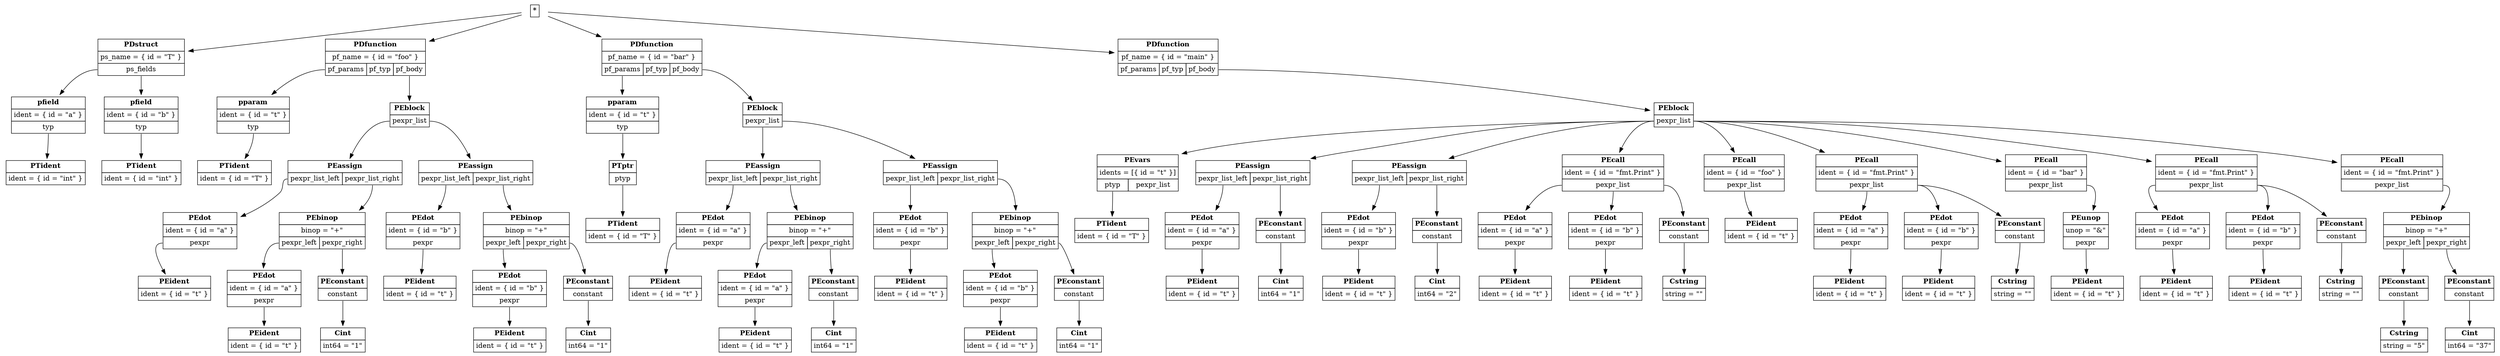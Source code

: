 digraph ast {
node [shape=plaintext];
root [label=<<table border='0' cellborder='1' cellspacing='0' cellpadding='4'><tr ><td colspan = '1'><b >*</b></td></tr></table>>]
PDstruct_1 [label=<<table border='0' cellborder='1' cellspacing='0' cellpadding='4'><tr ><td colspan = '1'><b >PDstruct</b></td></tr><tr ><td colspan = '1'>ps_name = { id = "T" }</td></tr><tr ><td port='ps_fields'>ps_fields</td></tr></table>>]
root -> PDstruct_1
pfield_2 [label=<<table border='0' cellborder='1' cellspacing='0' cellpadding='4'><tr ><td colspan = '1'><b >pfield</b></td></tr><tr ><td colspan = '1'>ident = { id = "a" }</td></tr><tr ><td port='typ'>typ</td></tr></table>>]
PDstruct_1:ps_fields -> pfield_2
PTident_3 [label=<<table border='0' cellborder='1' cellspacing='0' cellpadding='4'><tr ><td colspan = '1'><b >PTident</b></td></tr><tr ><td colspan = '1'>ident = { id = "int" }</td></tr></table>>]
pfield_2:typ -> PTident_3
pfield_4 [label=<<table border='0' cellborder='1' cellspacing='0' cellpadding='4'><tr ><td colspan = '1'><b >pfield</b></td></tr><tr ><td colspan = '1'>ident = { id = "b" }</td></tr><tr ><td port='typ'>typ</td></tr></table>>]
PDstruct_1:ps_fields -> pfield_4
PTident_5 [label=<<table border='0' cellborder='1' cellspacing='0' cellpadding='4'><tr ><td colspan = '1'><b >PTident</b></td></tr><tr ><td colspan = '1'>ident = { id = "int" }</td></tr></table>>]
pfield_4:typ -> PTident_5
PDfunction_6 [label=<<table border='0' cellborder='1' cellspacing='0' cellpadding='4'><tr ><td colspan = '3'><b >PDfunction</b></td></tr><tr ><td colspan = '3'>pf_name = { id = "foo" }</td></tr><tr ><td port='pf_params'>pf_params</td><td port='pf_typ'>pf_typ</td><td port='pf_body'>pf_body</td></tr></table>>]
root -> PDfunction_6
pparam_7 [label=<<table border='0' cellborder='1' cellspacing='0' cellpadding='4'><tr ><td colspan = '1'><b >pparam</b></td></tr><tr ><td colspan = '1'>ident = { id = "t" }</td></tr><tr ><td port='typ'>typ</td></tr></table>>]
PDfunction_6:pf_params -> pparam_7
PTident_8 [label=<<table border='0' cellborder='1' cellspacing='0' cellpadding='4'><tr ><td colspan = '1'><b >PTident</b></td></tr><tr ><td colspan = '1'>ident = { id = "T" }</td></tr></table>>]
pparam_7:typ -> PTident_8
PEblock_9 [label=<<table border='0' cellborder='1' cellspacing='0' cellpadding='4'><tr ><td colspan = '1'><b >PEblock</b></td></tr><tr ><td port='pexpr_list'>pexpr_list</td></tr></table>>]
PDfunction_6:pf_body -> PEblock_9
PEassign_10 [label=<<table border='0' cellborder='1' cellspacing='0' cellpadding='4'><tr ><td colspan = '2'><b >PEassign</b></td></tr><tr ><td port='pexpr_list_left'>pexpr_list_left</td><td port='pexpr_list_right'>pexpr_list_right</td></tr></table>>]
PEblock_9:pexpr_list -> PEassign_10
PEdot_11 [label=<<table border='0' cellborder='1' cellspacing='0' cellpadding='4'><tr ><td colspan = '1'><b >PEdot</b></td></tr><tr ><td colspan = '1'>ident = { id = "a" }</td></tr><tr ><td port='pexpr'>pexpr</td></tr></table>>]
PEassign_10:pexpr_list_left -> PEdot_11
PEident_12 [label=<<table border='0' cellborder='1' cellspacing='0' cellpadding='4'><tr ><td colspan = '1'><b >PEident</b></td></tr><tr ><td colspan = '1'>ident = { id = "t" }</td></tr></table>>]
PEdot_11:pexpr -> PEident_12
PEbinop_13 [label=<<table border='0' cellborder='1' cellspacing='0' cellpadding='4'><tr ><td colspan = '2'><b >PEbinop</b></td></tr><tr ><td colspan = '2'>binop = "+"</td></tr><tr ><td port='pexpr_left'>pexpr_left</td><td port='pexpr_right'>pexpr_right</td></tr></table>>]
PEassign_10:pexpr_list_right -> PEbinop_13
PEdot_14 [label=<<table border='0' cellborder='1' cellspacing='0' cellpadding='4'><tr ><td colspan = '1'><b >PEdot</b></td></tr><tr ><td colspan = '1'>ident = { id = "a" }</td></tr><tr ><td port='pexpr'>pexpr</td></tr></table>>]
PEbinop_13:pexpr_left -> PEdot_14
PEident_15 [label=<<table border='0' cellborder='1' cellspacing='0' cellpadding='4'><tr ><td colspan = '1'><b >PEident</b></td></tr><tr ><td colspan = '1'>ident = { id = "t" }</td></tr></table>>]
PEdot_14:pexpr -> PEident_15
PEconstant_16 [label=<<table border='0' cellborder='1' cellspacing='0' cellpadding='4'><tr ><td colspan = '1'><b >PEconstant</b></td></tr><tr ><td port='constant'>constant</td></tr></table>>]
PEbinop_13:pexpr_right -> PEconstant_16
Cint_17 [label=<<table border='0' cellborder='1' cellspacing='0' cellpadding='4'><tr ><td colspan = '1'><b >Cint</b></td></tr><tr ><td colspan = '1'>int64 = "1"</td></tr></table>>]
PEconstant_16:constant -> Cint_17
PEassign_18 [label=<<table border='0' cellborder='1' cellspacing='0' cellpadding='4'><tr ><td colspan = '2'><b >PEassign</b></td></tr><tr ><td port='pexpr_list_left'>pexpr_list_left</td><td port='pexpr_list_right'>pexpr_list_right</td></tr></table>>]
PEblock_9:pexpr_list -> PEassign_18
PEdot_19 [label=<<table border='0' cellborder='1' cellspacing='0' cellpadding='4'><tr ><td colspan = '1'><b >PEdot</b></td></tr><tr ><td colspan = '1'>ident = { id = "b" }</td></tr><tr ><td port='pexpr'>pexpr</td></tr></table>>]
PEassign_18:pexpr_list_left -> PEdot_19
PEident_20 [label=<<table border='0' cellborder='1' cellspacing='0' cellpadding='4'><tr ><td colspan = '1'><b >PEident</b></td></tr><tr ><td colspan = '1'>ident = { id = "t" }</td></tr></table>>]
PEdot_19:pexpr -> PEident_20
PEbinop_21 [label=<<table border='0' cellborder='1' cellspacing='0' cellpadding='4'><tr ><td colspan = '2'><b >PEbinop</b></td></tr><tr ><td colspan = '2'>binop = "+"</td></tr><tr ><td port='pexpr_left'>pexpr_left</td><td port='pexpr_right'>pexpr_right</td></tr></table>>]
PEassign_18:pexpr_list_right -> PEbinop_21
PEdot_22 [label=<<table border='0' cellborder='1' cellspacing='0' cellpadding='4'><tr ><td colspan = '1'><b >PEdot</b></td></tr><tr ><td colspan = '1'>ident = { id = "b" }</td></tr><tr ><td port='pexpr'>pexpr</td></tr></table>>]
PEbinop_21:pexpr_left -> PEdot_22
PEident_23 [label=<<table border='0' cellborder='1' cellspacing='0' cellpadding='4'><tr ><td colspan = '1'><b >PEident</b></td></tr><tr ><td colspan = '1'>ident = { id = "t" }</td></tr></table>>]
PEdot_22:pexpr -> PEident_23
PEconstant_24 [label=<<table border='0' cellborder='1' cellspacing='0' cellpadding='4'><tr ><td colspan = '1'><b >PEconstant</b></td></tr><tr ><td port='constant'>constant</td></tr></table>>]
PEbinop_21:pexpr_right -> PEconstant_24
Cint_25 [label=<<table border='0' cellborder='1' cellspacing='0' cellpadding='4'><tr ><td colspan = '1'><b >Cint</b></td></tr><tr ><td colspan = '1'>int64 = "1"</td></tr></table>>]
PEconstant_24:constant -> Cint_25
PDfunction_26 [label=<<table border='0' cellborder='1' cellspacing='0' cellpadding='4'><tr ><td colspan = '3'><b >PDfunction</b></td></tr><tr ><td colspan = '3'>pf_name = { id = "bar" }</td></tr><tr ><td port='pf_params'>pf_params</td><td port='pf_typ'>pf_typ</td><td port='pf_body'>pf_body</td></tr></table>>]
root -> PDfunction_26
pparam_27 [label=<<table border='0' cellborder='1' cellspacing='0' cellpadding='4'><tr ><td colspan = '1'><b >pparam</b></td></tr><tr ><td colspan = '1'>ident = { id = "t" }</td></tr><tr ><td port='typ'>typ</td></tr></table>>]
PDfunction_26:pf_params -> pparam_27
PTptr_28 [label=<<table border='0' cellborder='1' cellspacing='0' cellpadding='4'><tr ><td colspan = '1'><b >PTptr</b></td></tr><tr ><td port='ptyp'>ptyp</td></tr></table>>]
pparam_27:typ -> PTptr_28
PTident_29 [label=<<table border='0' cellborder='1' cellspacing='0' cellpadding='4'><tr ><td colspan = '1'><b >PTident</b></td></tr><tr ><td colspan = '1'>ident = { id = "T" }</td></tr></table>>]
PTptr_28:ptyp -> PTident_29
PEblock_30 [label=<<table border='0' cellborder='1' cellspacing='0' cellpadding='4'><tr ><td colspan = '1'><b >PEblock</b></td></tr><tr ><td port='pexpr_list'>pexpr_list</td></tr></table>>]
PDfunction_26:pf_body -> PEblock_30
PEassign_31 [label=<<table border='0' cellborder='1' cellspacing='0' cellpadding='4'><tr ><td colspan = '2'><b >PEassign</b></td></tr><tr ><td port='pexpr_list_left'>pexpr_list_left</td><td port='pexpr_list_right'>pexpr_list_right</td></tr></table>>]
PEblock_30:pexpr_list -> PEassign_31
PEdot_32 [label=<<table border='0' cellborder='1' cellspacing='0' cellpadding='4'><tr ><td colspan = '1'><b >PEdot</b></td></tr><tr ><td colspan = '1'>ident = { id = "a" }</td></tr><tr ><td port='pexpr'>pexpr</td></tr></table>>]
PEassign_31:pexpr_list_left -> PEdot_32
PEident_33 [label=<<table border='0' cellborder='1' cellspacing='0' cellpadding='4'><tr ><td colspan = '1'><b >PEident</b></td></tr><tr ><td colspan = '1'>ident = { id = "t" }</td></tr></table>>]
PEdot_32:pexpr -> PEident_33
PEbinop_34 [label=<<table border='0' cellborder='1' cellspacing='0' cellpadding='4'><tr ><td colspan = '2'><b >PEbinop</b></td></tr><tr ><td colspan = '2'>binop = "+"</td></tr><tr ><td port='pexpr_left'>pexpr_left</td><td port='pexpr_right'>pexpr_right</td></tr></table>>]
PEassign_31:pexpr_list_right -> PEbinop_34
PEdot_35 [label=<<table border='0' cellborder='1' cellspacing='0' cellpadding='4'><tr ><td colspan = '1'><b >PEdot</b></td></tr><tr ><td colspan = '1'>ident = { id = "a" }</td></tr><tr ><td port='pexpr'>pexpr</td></tr></table>>]
PEbinop_34:pexpr_left -> PEdot_35
PEident_36 [label=<<table border='0' cellborder='1' cellspacing='0' cellpadding='4'><tr ><td colspan = '1'><b >PEident</b></td></tr><tr ><td colspan = '1'>ident = { id = "t" }</td></tr></table>>]
PEdot_35:pexpr -> PEident_36
PEconstant_37 [label=<<table border='0' cellborder='1' cellspacing='0' cellpadding='4'><tr ><td colspan = '1'><b >PEconstant</b></td></tr><tr ><td port='constant'>constant</td></tr></table>>]
PEbinop_34:pexpr_right -> PEconstant_37
Cint_38 [label=<<table border='0' cellborder='1' cellspacing='0' cellpadding='4'><tr ><td colspan = '1'><b >Cint</b></td></tr><tr ><td colspan = '1'>int64 = "1"</td></tr></table>>]
PEconstant_37:constant -> Cint_38
PEassign_39 [label=<<table border='0' cellborder='1' cellspacing='0' cellpadding='4'><tr ><td colspan = '2'><b >PEassign</b></td></tr><tr ><td port='pexpr_list_left'>pexpr_list_left</td><td port='pexpr_list_right'>pexpr_list_right</td></tr></table>>]
PEblock_30:pexpr_list -> PEassign_39
PEdot_40 [label=<<table border='0' cellborder='1' cellspacing='0' cellpadding='4'><tr ><td colspan = '1'><b >PEdot</b></td></tr><tr ><td colspan = '1'>ident = { id = "b" }</td></tr><tr ><td port='pexpr'>pexpr</td></tr></table>>]
PEassign_39:pexpr_list_left -> PEdot_40
PEident_41 [label=<<table border='0' cellborder='1' cellspacing='0' cellpadding='4'><tr ><td colspan = '1'><b >PEident</b></td></tr><tr ><td colspan = '1'>ident = { id = "t" }</td></tr></table>>]
PEdot_40:pexpr -> PEident_41
PEbinop_42 [label=<<table border='0' cellborder='1' cellspacing='0' cellpadding='4'><tr ><td colspan = '2'><b >PEbinop</b></td></tr><tr ><td colspan = '2'>binop = "+"</td></tr><tr ><td port='pexpr_left'>pexpr_left</td><td port='pexpr_right'>pexpr_right</td></tr></table>>]
PEassign_39:pexpr_list_right -> PEbinop_42
PEdot_43 [label=<<table border='0' cellborder='1' cellspacing='0' cellpadding='4'><tr ><td colspan = '1'><b >PEdot</b></td></tr><tr ><td colspan = '1'>ident = { id = "b" }</td></tr><tr ><td port='pexpr'>pexpr</td></tr></table>>]
PEbinop_42:pexpr_left -> PEdot_43
PEident_44 [label=<<table border='0' cellborder='1' cellspacing='0' cellpadding='4'><tr ><td colspan = '1'><b >PEident</b></td></tr><tr ><td colspan = '1'>ident = { id = "t" }</td></tr></table>>]
PEdot_43:pexpr -> PEident_44
PEconstant_45 [label=<<table border='0' cellborder='1' cellspacing='0' cellpadding='4'><tr ><td colspan = '1'><b >PEconstant</b></td></tr><tr ><td port='constant'>constant</td></tr></table>>]
PEbinop_42:pexpr_right -> PEconstant_45
Cint_46 [label=<<table border='0' cellborder='1' cellspacing='0' cellpadding='4'><tr ><td colspan = '1'><b >Cint</b></td></tr><tr ><td colspan = '1'>int64 = "1"</td></tr></table>>]
PEconstant_45:constant -> Cint_46
PDfunction_47 [label=<<table border='0' cellborder='1' cellspacing='0' cellpadding='4'><tr ><td colspan = '3'><b >PDfunction</b></td></tr><tr ><td colspan = '3'>pf_name = { id = "main" }</td></tr><tr ><td port='pf_params'>pf_params</td><td port='pf_typ'>pf_typ</td><td port='pf_body'>pf_body</td></tr></table>>]
root -> PDfunction_47
PEblock_48 [label=<<table border='0' cellborder='1' cellspacing='0' cellpadding='4'><tr ><td colspan = '1'><b >PEblock</b></td></tr><tr ><td port='pexpr_list'>pexpr_list</td></tr></table>>]
PDfunction_47:pf_body -> PEblock_48
PEvars_49 [label=<<table border='0' cellborder='1' cellspacing='0' cellpadding='4'><tr ><td colspan = '2'><b >PEvars</b></td></tr><tr ><td colspan = '2'>idents = [{ id = "t" }]</td></tr><tr ><td port='ptyp'>ptyp</td><td port='pexpr_list'>pexpr_list</td></tr></table>>]
PEblock_48:pexpr_list -> PEvars_49
PTident_50 [label=<<table border='0' cellborder='1' cellspacing='0' cellpadding='4'><tr ><td colspan = '1'><b >PTident</b></td></tr><tr ><td colspan = '1'>ident = { id = "T" }</td></tr></table>>]
PEvars_49:ptyp -> PTident_50
PEassign_51 [label=<<table border='0' cellborder='1' cellspacing='0' cellpadding='4'><tr ><td colspan = '2'><b >PEassign</b></td></tr><tr ><td port='pexpr_list_left'>pexpr_list_left</td><td port='pexpr_list_right'>pexpr_list_right</td></tr></table>>]
PEblock_48:pexpr_list -> PEassign_51
PEdot_52 [label=<<table border='0' cellborder='1' cellspacing='0' cellpadding='4'><tr ><td colspan = '1'><b >PEdot</b></td></tr><tr ><td colspan = '1'>ident = { id = "a" }</td></tr><tr ><td port='pexpr'>pexpr</td></tr></table>>]
PEassign_51:pexpr_list_left -> PEdot_52
PEident_53 [label=<<table border='0' cellborder='1' cellspacing='0' cellpadding='4'><tr ><td colspan = '1'><b >PEident</b></td></tr><tr ><td colspan = '1'>ident = { id = "t" }</td></tr></table>>]
PEdot_52:pexpr -> PEident_53
PEconstant_54 [label=<<table border='0' cellborder='1' cellspacing='0' cellpadding='4'><tr ><td colspan = '1'><b >PEconstant</b></td></tr><tr ><td port='constant'>constant</td></tr></table>>]
PEassign_51:pexpr_list_right -> PEconstant_54
Cint_55 [label=<<table border='0' cellborder='1' cellspacing='0' cellpadding='4'><tr ><td colspan = '1'><b >Cint</b></td></tr><tr ><td colspan = '1'>int64 = "1"</td></tr></table>>]
PEconstant_54:constant -> Cint_55
PEassign_56 [label=<<table border='0' cellborder='1' cellspacing='0' cellpadding='4'><tr ><td colspan = '2'><b >PEassign</b></td></tr><tr ><td port='pexpr_list_left'>pexpr_list_left</td><td port='pexpr_list_right'>pexpr_list_right</td></tr></table>>]
PEblock_48:pexpr_list -> PEassign_56
PEdot_57 [label=<<table border='0' cellborder='1' cellspacing='0' cellpadding='4'><tr ><td colspan = '1'><b >PEdot</b></td></tr><tr ><td colspan = '1'>ident = { id = "b" }</td></tr><tr ><td port='pexpr'>pexpr</td></tr></table>>]
PEassign_56:pexpr_list_left -> PEdot_57
PEident_58 [label=<<table border='0' cellborder='1' cellspacing='0' cellpadding='4'><tr ><td colspan = '1'><b >PEident</b></td></tr><tr ><td colspan = '1'>ident = { id = "t" }</td></tr></table>>]
PEdot_57:pexpr -> PEident_58
PEconstant_59 [label=<<table border='0' cellborder='1' cellspacing='0' cellpadding='4'><tr ><td colspan = '1'><b >PEconstant</b></td></tr><tr ><td port='constant'>constant</td></tr></table>>]
PEassign_56:pexpr_list_right -> PEconstant_59
Cint_60 [label=<<table border='0' cellborder='1' cellspacing='0' cellpadding='4'><tr ><td colspan = '1'><b >Cint</b></td></tr><tr ><td colspan = '1'>int64 = "2"</td></tr></table>>]
PEconstant_59:constant -> Cint_60
PEcall_61 [label=<<table border='0' cellborder='1' cellspacing='0' cellpadding='4'><tr ><td colspan = '1'><b >PEcall</b></td></tr><tr ><td colspan = '1'>ident = { id = "fmt.Print" }</td></tr><tr ><td port='pexpr_list'>pexpr_list</td></tr></table>>]
PEblock_48:pexpr_list -> PEcall_61
PEdot_62 [label=<<table border='0' cellborder='1' cellspacing='0' cellpadding='4'><tr ><td colspan = '1'><b >PEdot</b></td></tr><tr ><td colspan = '1'>ident = { id = "a" }</td></tr><tr ><td port='pexpr'>pexpr</td></tr></table>>]
PEcall_61:pexpr_list -> PEdot_62
PEident_63 [label=<<table border='0' cellborder='1' cellspacing='0' cellpadding='4'><tr ><td colspan = '1'><b >PEident</b></td></tr><tr ><td colspan = '1'>ident = { id = "t" }</td></tr></table>>]
PEdot_62:pexpr -> PEident_63
PEdot_64 [label=<<table border='0' cellborder='1' cellspacing='0' cellpadding='4'><tr ><td colspan = '1'><b >PEdot</b></td></tr><tr ><td colspan = '1'>ident = { id = "b" }</td></tr><tr ><td port='pexpr'>pexpr</td></tr></table>>]
PEcall_61:pexpr_list -> PEdot_64
PEident_65 [label=<<table border='0' cellborder='1' cellspacing='0' cellpadding='4'><tr ><td colspan = '1'><b >PEident</b></td></tr><tr ><td colspan = '1'>ident = { id = "t" }</td></tr></table>>]
PEdot_64:pexpr -> PEident_65
PEconstant_66 [label=<<table border='0' cellborder='1' cellspacing='0' cellpadding='4'><tr ><td colspan = '1'><b >PEconstant</b></td></tr><tr ><td port='constant'>constant</td></tr></table>>]
PEcall_61:pexpr_list -> PEconstant_66
Cstring_67 [label=<<table border='0' cellborder='1' cellspacing='0' cellpadding='4'><tr ><td colspan = '1'><b >Cstring</b></td></tr><tr ><td colspan = '1'>string = "
"</td></tr></table>>]
PEconstant_66:constant -> Cstring_67
PEcall_68 [label=<<table border='0' cellborder='1' cellspacing='0' cellpadding='4'><tr ><td colspan = '1'><b >PEcall</b></td></tr><tr ><td colspan = '1'>ident = { id = "foo" }</td></tr><tr ><td port='pexpr_list'>pexpr_list</td></tr></table>>]
PEblock_48:pexpr_list -> PEcall_68
PEident_69 [label=<<table border='0' cellborder='1' cellspacing='0' cellpadding='4'><tr ><td colspan = '1'><b >PEident</b></td></tr><tr ><td colspan = '1'>ident = { id = "t" }</td></tr></table>>]
PEcall_68:pexpr_list -> PEident_69
PEcall_70 [label=<<table border='0' cellborder='1' cellspacing='0' cellpadding='4'><tr ><td colspan = '1'><b >PEcall</b></td></tr><tr ><td colspan = '1'>ident = { id = "fmt.Print" }</td></tr><tr ><td port='pexpr_list'>pexpr_list</td></tr></table>>]
PEblock_48:pexpr_list -> PEcall_70
PEdot_71 [label=<<table border='0' cellborder='1' cellspacing='0' cellpadding='4'><tr ><td colspan = '1'><b >PEdot</b></td></tr><tr ><td colspan = '1'>ident = { id = "a" }</td></tr><tr ><td port='pexpr'>pexpr</td></tr></table>>]
PEcall_70:pexpr_list -> PEdot_71
PEident_72 [label=<<table border='0' cellborder='1' cellspacing='0' cellpadding='4'><tr ><td colspan = '1'><b >PEident</b></td></tr><tr ><td colspan = '1'>ident = { id = "t" }</td></tr></table>>]
PEdot_71:pexpr -> PEident_72
PEdot_73 [label=<<table border='0' cellborder='1' cellspacing='0' cellpadding='4'><tr ><td colspan = '1'><b >PEdot</b></td></tr><tr ><td colspan = '1'>ident = { id = "b" }</td></tr><tr ><td port='pexpr'>pexpr</td></tr></table>>]
PEcall_70:pexpr_list -> PEdot_73
PEident_74 [label=<<table border='0' cellborder='1' cellspacing='0' cellpadding='4'><tr ><td colspan = '1'><b >PEident</b></td></tr><tr ><td colspan = '1'>ident = { id = "t" }</td></tr></table>>]
PEdot_73:pexpr -> PEident_74
PEconstant_75 [label=<<table border='0' cellborder='1' cellspacing='0' cellpadding='4'><tr ><td colspan = '1'><b >PEconstant</b></td></tr><tr ><td port='constant'>constant</td></tr></table>>]
PEcall_70:pexpr_list -> PEconstant_75
Cstring_76 [label=<<table border='0' cellborder='1' cellspacing='0' cellpadding='4'><tr ><td colspan = '1'><b >Cstring</b></td></tr><tr ><td colspan = '1'>string = "
"</td></tr></table>>]
PEconstant_75:constant -> Cstring_76
PEcall_77 [label=<<table border='0' cellborder='1' cellspacing='0' cellpadding='4'><tr ><td colspan = '1'><b >PEcall</b></td></tr><tr ><td colspan = '1'>ident = { id = "bar" }</td></tr><tr ><td port='pexpr_list'>pexpr_list</td></tr></table>>]
PEblock_48:pexpr_list -> PEcall_77
PEunop_78 [label=<<table border='0' cellborder='1' cellspacing='0' cellpadding='4'><tr ><td colspan = '1'><b >PEunop</b></td></tr><tr ><td colspan = '1'>unop = "&amp;"</td></tr><tr ><td port='pexpr'>pexpr</td></tr></table>>]
PEcall_77:pexpr_list -> PEunop_78
PEident_79 [label=<<table border='0' cellborder='1' cellspacing='0' cellpadding='4'><tr ><td colspan = '1'><b >PEident</b></td></tr><tr ><td colspan = '1'>ident = { id = "t" }</td></tr></table>>]
PEunop_78:pexpr -> PEident_79
PEcall_80 [label=<<table border='0' cellborder='1' cellspacing='0' cellpadding='4'><tr ><td colspan = '1'><b >PEcall</b></td></tr><tr ><td colspan = '1'>ident = { id = "fmt.Print" }</td></tr><tr ><td port='pexpr_list'>pexpr_list</td></tr></table>>]
PEblock_48:pexpr_list -> PEcall_80
PEdot_81 [label=<<table border='0' cellborder='1' cellspacing='0' cellpadding='4'><tr ><td colspan = '1'><b >PEdot</b></td></tr><tr ><td colspan = '1'>ident = { id = "a" }</td></tr><tr ><td port='pexpr'>pexpr</td></tr></table>>]
PEcall_80:pexpr_list -> PEdot_81
PEident_82 [label=<<table border='0' cellborder='1' cellspacing='0' cellpadding='4'><tr ><td colspan = '1'><b >PEident</b></td></tr><tr ><td colspan = '1'>ident = { id = "t" }</td></tr></table>>]
PEdot_81:pexpr -> PEident_82
PEdot_83 [label=<<table border='0' cellborder='1' cellspacing='0' cellpadding='4'><tr ><td colspan = '1'><b >PEdot</b></td></tr><tr ><td colspan = '1'>ident = { id = "b" }</td></tr><tr ><td port='pexpr'>pexpr</td></tr></table>>]
PEcall_80:pexpr_list -> PEdot_83
PEident_84 [label=<<table border='0' cellborder='1' cellspacing='0' cellpadding='4'><tr ><td colspan = '1'><b >PEident</b></td></tr><tr ><td colspan = '1'>ident = { id = "t" }</td></tr></table>>]
PEdot_83:pexpr -> PEident_84
PEconstant_85 [label=<<table border='0' cellborder='1' cellspacing='0' cellpadding='4'><tr ><td colspan = '1'><b >PEconstant</b></td></tr><tr ><td port='constant'>constant</td></tr></table>>]
PEcall_80:pexpr_list -> PEconstant_85
Cstring_86 [label=<<table border='0' cellborder='1' cellspacing='0' cellpadding='4'><tr ><td colspan = '1'><b >Cstring</b></td></tr><tr ><td colspan = '1'>string = "
"</td></tr></table>>]
PEconstant_85:constant -> Cstring_86
PEcall_87 [label=<<table border='0' cellborder='1' cellspacing='0' cellpadding='4'><tr ><td colspan = '1'><b >PEcall</b></td></tr><tr ><td colspan = '1'>ident = { id = "fmt.Print" }</td></tr><tr ><td port='pexpr_list'>pexpr_list</td></tr></table>>]
PEblock_48:pexpr_list -> PEcall_87
PEbinop_88 [label=<<table border='0' cellborder='1' cellspacing='0' cellpadding='4'><tr ><td colspan = '2'><b >PEbinop</b></td></tr><tr ><td colspan = '2'>binop = "+"</td></tr><tr ><td port='pexpr_left'>pexpr_left</td><td port='pexpr_right'>pexpr_right</td></tr></table>>]
PEcall_87:pexpr_list -> PEbinop_88
PEconstant_89 [label=<<table border='0' cellborder='1' cellspacing='0' cellpadding='4'><tr ><td colspan = '1'><b >PEconstant</b></td></tr><tr ><td port='constant'>constant</td></tr></table>>]
PEbinop_88:pexpr_left -> PEconstant_89
Cstring_90 [label=<<table border='0' cellborder='1' cellspacing='0' cellpadding='4'><tr ><td colspan = '1'><b >Cstring</b></td></tr><tr ><td colspan = '1'>string = "5"</td></tr></table>>]
PEconstant_89:constant -> Cstring_90
PEconstant_91 [label=<<table border='0' cellborder='1' cellspacing='0' cellpadding='4'><tr ><td colspan = '1'><b >PEconstant</b></td></tr><tr ><td port='constant'>constant</td></tr></table>>]
PEbinop_88:pexpr_right -> PEconstant_91
Cint_92 [label=<<table border='0' cellborder='1' cellspacing='0' cellpadding='4'><tr ><td colspan = '1'><b >Cint</b></td></tr><tr ><td colspan = '1'>int64 = "37"</td></tr></table>>]
PEconstant_91:constant -> Cint_92
}